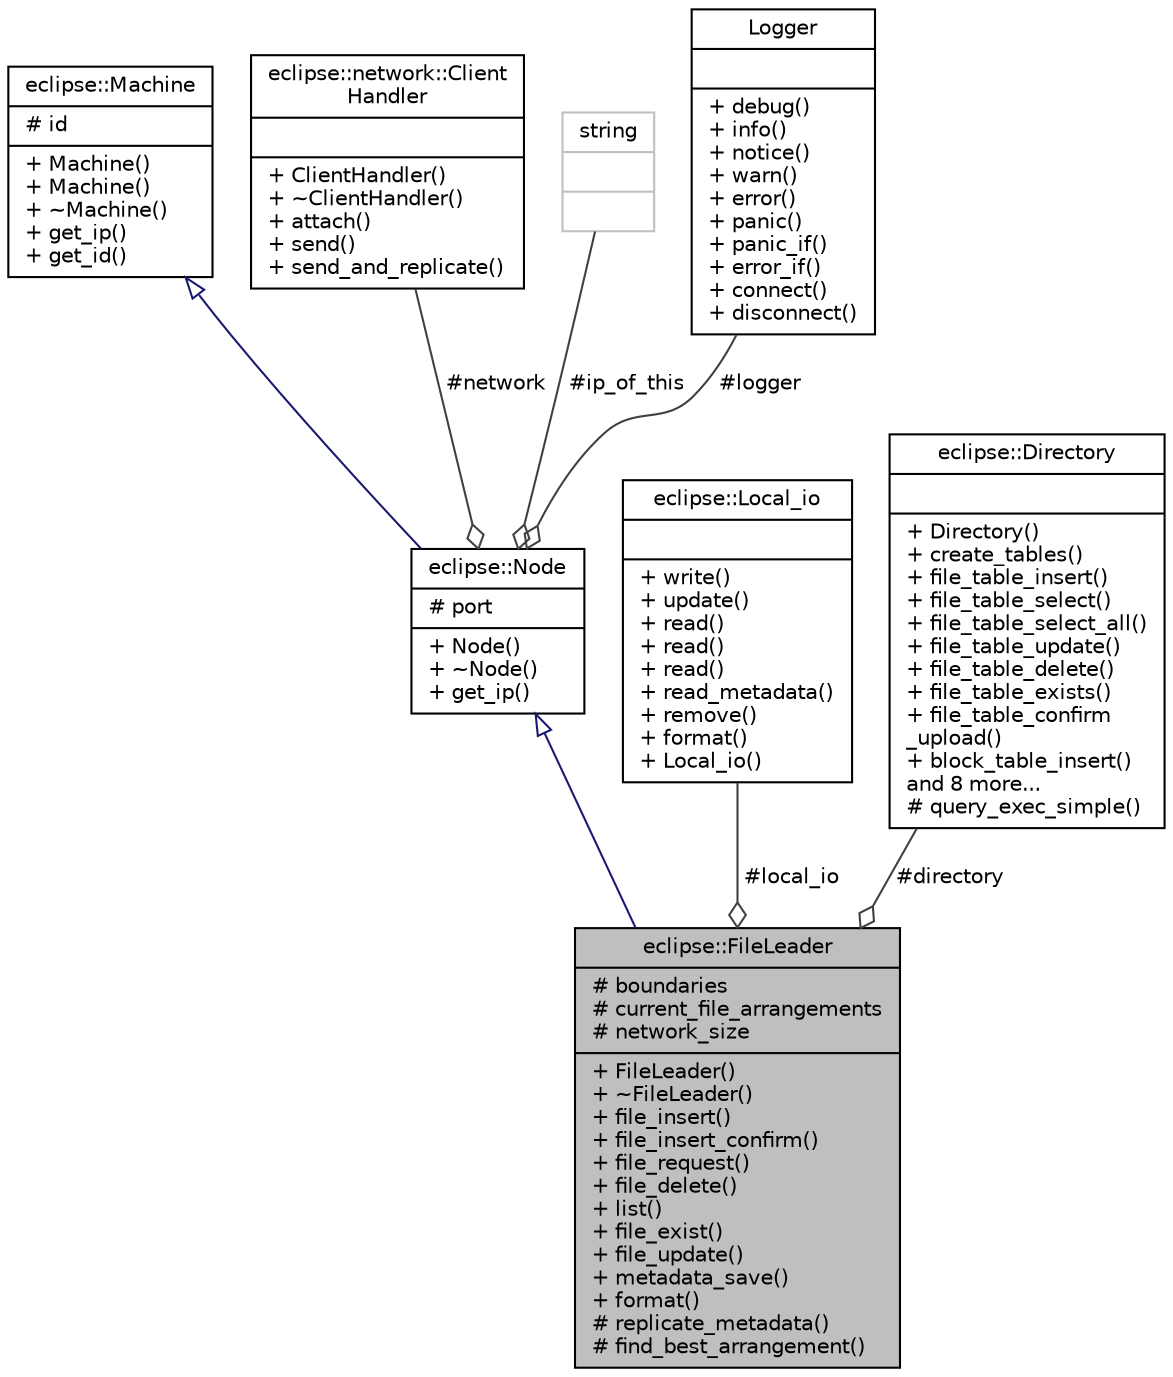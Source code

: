 digraph "eclipse::FileLeader"
{
  edge [fontname="Helvetica",fontsize="10",labelfontname="Helvetica",labelfontsize="10"];
  node [fontname="Helvetica",fontsize="10",shape=record];
  Node1 [label="{eclipse::FileLeader\n|# boundaries\l# current_file_arrangements\l# network_size\l|+ FileLeader()\l+ ~FileLeader()\l+ file_insert()\l+ file_insert_confirm()\l+ file_request()\l+ file_delete()\l+ list()\l+ file_exist()\l+ file_update()\l+ metadata_save()\l+ format()\l# replicate_metadata()\l# find_best_arrangement()\l}",height=0.2,width=0.4,color="black", fillcolor="grey75", style="filled" fontcolor="black"];
  Node2 -> Node1 [dir="back",color="midnightblue",fontsize="10",style="solid",arrowtail="onormal",fontname="Helvetica"];
  Node2 [label="{eclipse::Node\n|# port\l|+ Node()\l+ ~Node()\l+ get_ip()\l}",height=0.2,width=0.4,color="black", fillcolor="white", style="filled",URL="$classeclipse_1_1Node.html"];
  Node3 -> Node2 [dir="back",color="midnightblue",fontsize="10",style="solid",arrowtail="onormal",fontname="Helvetica"];
  Node3 [label="{eclipse::Machine\n|# id\l|+ Machine()\l+ Machine()\l+ ~Machine()\l+ get_ip()\l+ get_id()\l}",height=0.2,width=0.4,color="black", fillcolor="white", style="filled",URL="$classeclipse_1_1Machine.html"];
  Node4 -> Node2 [color="grey25",fontsize="10",style="solid",label=" #network" ,arrowhead="odiamond",fontname="Helvetica"];
  Node4 [label="{eclipse::network::Client\lHandler\n||+ ClientHandler()\l+ ~ClientHandler()\l+ attach()\l+ send()\l+ send_and_replicate()\l}",height=0.2,width=0.4,color="black", fillcolor="white", style="filled",URL="$classeclipse_1_1network_1_1ClientHandler.html"];
  Node5 -> Node2 [color="grey25",fontsize="10",style="solid",label=" #ip_of_this" ,arrowhead="odiamond",fontname="Helvetica"];
  Node5 [label="{string\n||}",height=0.2,width=0.4,color="grey75", fillcolor="white", style="filled"];
  Node6 -> Node2 [color="grey25",fontsize="10",style="solid",label=" #logger" ,arrowhead="odiamond",fontname="Helvetica"];
  Node6 [label="{Logger\n||+ debug()\l+ info()\l+ notice()\l+ warn()\l+ error()\l+ panic()\l+ panic_if()\l+ error_if()\l+ connect()\l+ disconnect()\l}",height=0.2,width=0.4,color="black", fillcolor="white", style="filled",URL="$classLogger.html"];
  Node7 -> Node1 [color="grey25",fontsize="10",style="solid",label=" #local_io" ,arrowhead="odiamond",fontname="Helvetica"];
  Node7 [label="{eclipse::Local_io\n||+ write()\l+ update()\l+ read()\l+ read()\l+ read()\l+ read_metadata()\l+ remove()\l+ format()\l+ Local_io()\l}",height=0.2,width=0.4,color="black", fillcolor="white", style="filled",URL="$classeclipse_1_1Local__io.html",tooltip="Represents the local disk. "];
  Node8 -> Node1 [color="grey25",fontsize="10",style="solid",label=" #directory" ,arrowhead="odiamond",fontname="Helvetica"];
  Node8 [label="{eclipse::Directory\n||+ Directory()\l+ create_tables()\l+ file_table_insert()\l+ file_table_select()\l+ file_table_select_all()\l+ file_table_update()\l+ file_table_delete()\l+ file_table_exists()\l+ file_table_confirm\l_upload()\l+ block_table_insert()\land 8 more...\l# query_exec_simple()\l}",height=0.2,width=0.4,color="black", fillcolor="white", style="filled",URL="$classeclipse_1_1Directory.html"];
}
